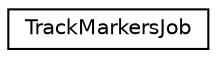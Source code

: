 digraph G
{
  edge [fontname="Helvetica",fontsize="10",labelfontname="Helvetica",labelfontsize="10"];
  node [fontname="Helvetica",fontsize="10",shape=record];
  rankdir=LR;
  Node1 [label="TrackMarkersJob",height=0.2,width=0.4,color="black", fillcolor="white", style="filled",URL="$d6/d53/structTrackMarkersJob.html"];
}
